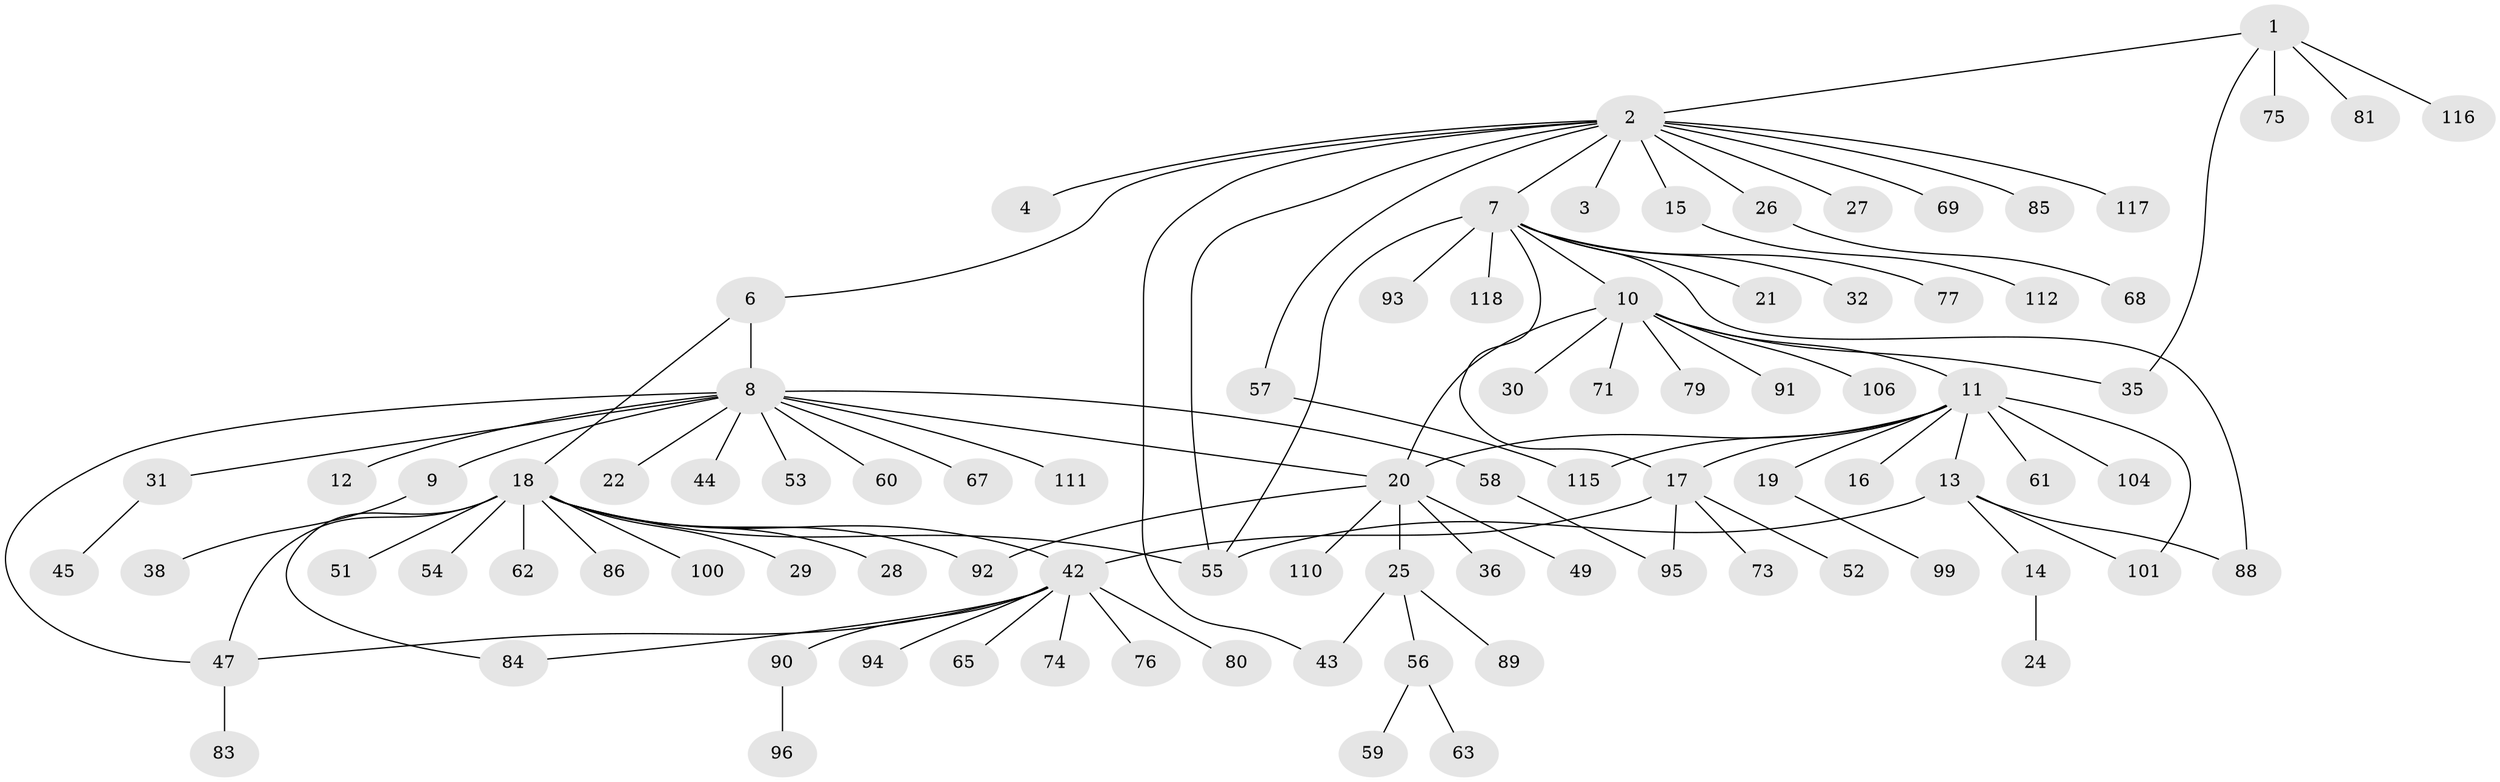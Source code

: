 // Generated by graph-tools (version 1.1) at 2025/51/02/27/25 19:51:54]
// undirected, 90 vertices, 106 edges
graph export_dot {
graph [start="1"]
  node [color=gray90,style=filled];
  1 [super="+70"];
  2 [super="+5"];
  3;
  4;
  6;
  7 [super="+37"];
  8 [super="+66"];
  9;
  10 [super="+48"];
  11 [super="+102"];
  12;
  13 [super="+114"];
  14 [super="+23"];
  15 [super="+33"];
  16;
  17 [super="+113"];
  18 [super="+34"];
  19 [super="+87"];
  20 [super="+41"];
  21;
  22;
  24;
  25 [super="+107"];
  26 [super="+39"];
  27;
  28;
  29;
  30;
  31 [super="+50"];
  32;
  35 [super="+40"];
  36;
  38;
  42 [super="+46"];
  43;
  44 [super="+72"];
  45;
  47 [super="+78"];
  49 [super="+108"];
  51;
  52;
  53;
  54 [super="+103"];
  55 [super="+64"];
  56 [super="+82"];
  57 [super="+97"];
  58;
  59;
  60;
  61;
  62;
  63;
  65;
  67;
  68;
  69;
  71;
  73;
  74 [super="+98"];
  75;
  76;
  77;
  79;
  80;
  81;
  83;
  84;
  85 [super="+109"];
  86;
  88;
  89;
  90 [super="+105"];
  91;
  92;
  93;
  94;
  95;
  96;
  99;
  100;
  101;
  104;
  106;
  110;
  111;
  112;
  115;
  116;
  117;
  118;
  1 -- 2;
  1 -- 75;
  1 -- 81;
  1 -- 116;
  1 -- 35;
  2 -- 3;
  2 -- 4;
  2 -- 6;
  2 -- 7;
  2 -- 15;
  2 -- 26;
  2 -- 27;
  2 -- 43;
  2 -- 57;
  2 -- 69;
  2 -- 85;
  2 -- 117;
  2 -- 55;
  6 -- 8;
  6 -- 18;
  7 -- 10;
  7 -- 21;
  7 -- 32;
  7 -- 55;
  7 -- 77;
  7 -- 88;
  7 -- 93;
  7 -- 118;
  7 -- 17;
  8 -- 9;
  8 -- 12;
  8 -- 20;
  8 -- 22;
  8 -- 31;
  8 -- 44;
  8 -- 53;
  8 -- 58;
  8 -- 60;
  8 -- 67;
  8 -- 111;
  8 -- 47;
  9 -- 38;
  10 -- 11;
  10 -- 20;
  10 -- 30;
  10 -- 35;
  10 -- 71;
  10 -- 79;
  10 -- 91;
  10 -- 106;
  11 -- 13;
  11 -- 16;
  11 -- 17;
  11 -- 19;
  11 -- 61;
  11 -- 101;
  11 -- 104;
  11 -- 115;
  11 -- 20;
  13 -- 14;
  13 -- 55;
  13 -- 88;
  13 -- 101;
  14 -- 24;
  15 -- 112;
  17 -- 52;
  17 -- 73;
  17 -- 95;
  17 -- 42;
  18 -- 28;
  18 -- 29;
  18 -- 42;
  18 -- 51;
  18 -- 84;
  18 -- 86;
  18 -- 92;
  18 -- 55;
  18 -- 100;
  18 -- 54;
  18 -- 62;
  18 -- 47 [weight=2];
  19 -- 99;
  20 -- 25;
  20 -- 36;
  20 -- 49;
  20 -- 92;
  20 -- 110;
  25 -- 43;
  25 -- 56;
  25 -- 89;
  26 -- 68;
  31 -- 45;
  42 -- 47;
  42 -- 65;
  42 -- 76;
  42 -- 84;
  42 -- 90;
  42 -- 94;
  42 -- 80;
  42 -- 74;
  47 -- 83;
  56 -- 59;
  56 -- 63;
  57 -- 115;
  58 -- 95;
  90 -- 96;
}
